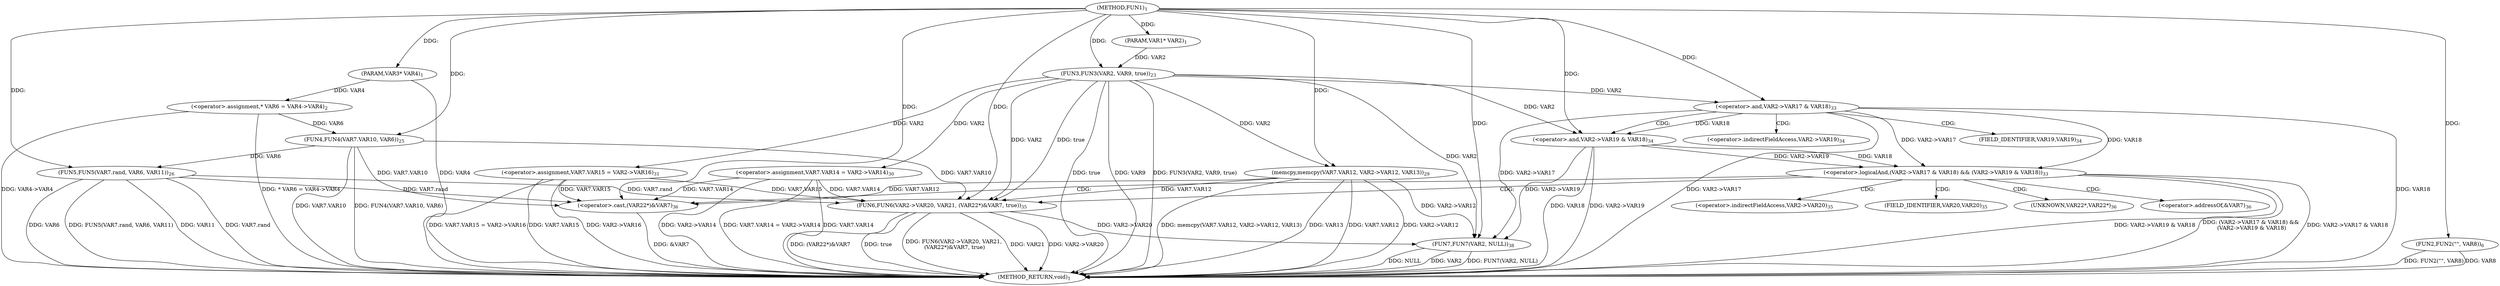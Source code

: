 digraph "FUN1" {  
"8" [label = <(METHOD,FUN1)<SUB>1</SUB>> ]
"85" [label = <(METHOD_RETURN,void)<SUB>1</SUB>> ]
"9" [label = <(PARAM,VAR1* VAR2)<SUB>1</SUB>> ]
"10" [label = <(PARAM,VAR3* VAR4)<SUB>1</SUB>> ]
"13" [label = <(&lt;operator&gt;.assignment,* VAR6 = VAR4-&gt;VAR4)<SUB>2</SUB>> ]
"19" [label = <(FUN2,FUN2(&quot;&quot;, VAR8))<SUB>6</SUB>> ]
"22" [label = <(FUN3,FUN3(VAR2, VAR9, true))<SUB>23</SUB>> ]
"26" [label = <(FUN4,FUN4(VAR7.VAR10, VAR6))<SUB>25</SUB>> ]
"31" [label = <(FUN5,FUN5(VAR7.rand, VAR6, VAR11))<SUB>26</SUB>> ]
"37" [label = <(memcpy,memcpy(VAR7.VAR12, VAR2-&gt;VAR12, VAR13))<SUB>29</SUB>> ]
"45" [label = <(&lt;operator&gt;.assignment,VAR7.VAR14 = VAR2-&gt;VAR14)<SUB>30</SUB>> ]
"52" [label = <(&lt;operator&gt;.assignment,VAR7.VAR15 = VAR2-&gt;VAR16)<SUB>31</SUB>> ]
"82" [label = <(FUN7,FUN7(VAR2, NULL))<SUB>38</SUB>> ]
"60" [label = <(&lt;operator&gt;.logicalAnd,(VAR2-&gt;VAR17 &amp; VAR18) &amp;&amp;
 (VAR2-&gt;VAR19 &amp; VAR18))<SUB>33</SUB>> ]
"72" [label = <(FUN6,FUN6(VAR2-&gt;VAR20, VAR21,
 (VAR22*)&amp;VAR7, true))<SUB>35</SUB>> ]
"61" [label = <(&lt;operator&gt;.and,VAR2-&gt;VAR17 &amp; VAR18)<SUB>33</SUB>> ]
"66" [label = <(&lt;operator&gt;.and,VAR2-&gt;VAR19 &amp; VAR18)<SUB>34</SUB>> ]
"77" [label = <(&lt;operator&gt;.cast,(VAR22*)&amp;VAR7)<SUB>36</SUB>> ]
"67" [label = <(&lt;operator&gt;.indirectFieldAccess,VAR2-&gt;VAR19)<SUB>34</SUB>> ]
"73" [label = <(&lt;operator&gt;.indirectFieldAccess,VAR2-&gt;VAR20)<SUB>35</SUB>> ]
"69" [label = <(FIELD_IDENTIFIER,VAR19,VAR19)<SUB>34</SUB>> ]
"75" [label = <(FIELD_IDENTIFIER,VAR20,VAR20)<SUB>35</SUB>> ]
"78" [label = <(UNKNOWN,VAR22*,VAR22*)<SUB>36</SUB>> ]
"79" [label = <(&lt;operator&gt;.addressOf,&amp;VAR7)<SUB>36</SUB>> ]
  "10" -> "85"  [ label = "DDG: VAR4"] 
  "13" -> "85"  [ label = "DDG: VAR4-&gt;VAR4"] 
  "13" -> "85"  [ label = "DDG: * VAR6 = VAR4-&gt;VAR4"] 
  "19" -> "85"  [ label = "DDG: FUN2(&quot;&quot;, VAR8)"] 
  "22" -> "85"  [ label = "DDG: true"] 
  "22" -> "85"  [ label = "DDG: FUN3(VAR2, VAR9, true)"] 
  "26" -> "85"  [ label = "DDG: VAR7.VAR10"] 
  "26" -> "85"  [ label = "DDG: FUN4(VAR7.VAR10, VAR6)"] 
  "31" -> "85"  [ label = "DDG: VAR7.rand"] 
  "31" -> "85"  [ label = "DDG: VAR6"] 
  "31" -> "85"  [ label = "DDG: FUN5(VAR7.rand, VAR6, VAR11)"] 
  "37" -> "85"  [ label = "DDG: VAR7.VAR12"] 
  "37" -> "85"  [ label = "DDG: VAR2-&gt;VAR12"] 
  "37" -> "85"  [ label = "DDG: memcpy(VAR7.VAR12, VAR2-&gt;VAR12, VAR13)"] 
  "45" -> "85"  [ label = "DDG: VAR7.VAR14"] 
  "45" -> "85"  [ label = "DDG: VAR2-&gt;VAR14"] 
  "45" -> "85"  [ label = "DDG: VAR7.VAR14 = VAR2-&gt;VAR14"] 
  "52" -> "85"  [ label = "DDG: VAR7.VAR15"] 
  "52" -> "85"  [ label = "DDG: VAR2-&gt;VAR16"] 
  "52" -> "85"  [ label = "DDG: VAR7.VAR15 = VAR2-&gt;VAR16"] 
  "61" -> "85"  [ label = "DDG: VAR2-&gt;VAR17"] 
  "61" -> "85"  [ label = "DDG: VAR18"] 
  "60" -> "85"  [ label = "DDG: VAR2-&gt;VAR17 &amp; VAR18"] 
  "66" -> "85"  [ label = "DDG: VAR2-&gt;VAR19"] 
  "66" -> "85"  [ label = "DDG: VAR18"] 
  "60" -> "85"  [ label = "DDG: VAR2-&gt;VAR19 &amp; VAR18"] 
  "60" -> "85"  [ label = "DDG: (VAR2-&gt;VAR17 &amp; VAR18) &amp;&amp;
 (VAR2-&gt;VAR19 &amp; VAR18)"] 
  "72" -> "85"  [ label = "DDG: VAR2-&gt;VAR20"] 
  "77" -> "85"  [ label = "DDG: &amp;VAR7"] 
  "72" -> "85"  [ label = "DDG: (VAR22*)&amp;VAR7"] 
  "72" -> "85"  [ label = "DDG: true"] 
  "72" -> "85"  [ label = "DDG: FUN6(VAR2-&gt;VAR20, VAR21,
 (VAR22*)&amp;VAR7, true)"] 
  "82" -> "85"  [ label = "DDG: VAR2"] 
  "82" -> "85"  [ label = "DDG: FUN7(VAR2, NULL)"] 
  "19" -> "85"  [ label = "DDG: VAR8"] 
  "31" -> "85"  [ label = "DDG: VAR11"] 
  "37" -> "85"  [ label = "DDG: VAR13"] 
  "22" -> "85"  [ label = "DDG: VAR9"] 
  "82" -> "85"  [ label = "DDG: NULL"] 
  "72" -> "85"  [ label = "DDG: VAR21"] 
  "8" -> "9"  [ label = "DDG: "] 
  "8" -> "10"  [ label = "DDG: "] 
  "10" -> "13"  [ label = "DDG: VAR4"] 
  "22" -> "45"  [ label = "DDG: VAR2"] 
  "22" -> "52"  [ label = "DDG: VAR2"] 
  "8" -> "19"  [ label = "DDG: "] 
  "9" -> "22"  [ label = "DDG: VAR2"] 
  "8" -> "22"  [ label = "DDG: "] 
  "13" -> "26"  [ label = "DDG: VAR6"] 
  "8" -> "26"  [ label = "DDG: "] 
  "26" -> "31"  [ label = "DDG: VAR6"] 
  "8" -> "31"  [ label = "DDG: "] 
  "22" -> "37"  [ label = "DDG: VAR2"] 
  "8" -> "37"  [ label = "DDG: "] 
  "22" -> "82"  [ label = "DDG: VAR2"] 
  "37" -> "82"  [ label = "DDG: VAR2-&gt;VAR12"] 
  "61" -> "82"  [ label = "DDG: VAR2-&gt;VAR17"] 
  "66" -> "82"  [ label = "DDG: VAR2-&gt;VAR19"] 
  "72" -> "82"  [ label = "DDG: VAR2-&gt;VAR20"] 
  "8" -> "82"  [ label = "DDG: "] 
  "61" -> "60"  [ label = "DDG: VAR2-&gt;VAR17"] 
  "61" -> "60"  [ label = "DDG: VAR18"] 
  "66" -> "60"  [ label = "DDG: VAR2-&gt;VAR19"] 
  "66" -> "60"  [ label = "DDG: VAR18"] 
  "22" -> "61"  [ label = "DDG: VAR2"] 
  "8" -> "61"  [ label = "DDG: "] 
  "22" -> "66"  [ label = "DDG: VAR2"] 
  "61" -> "66"  [ label = "DDG: VAR18"] 
  "8" -> "66"  [ label = "DDG: "] 
  "22" -> "72"  [ label = "DDG: VAR2"] 
  "8" -> "72"  [ label = "DDG: "] 
  "26" -> "72"  [ label = "DDG: VAR7.VAR10"] 
  "31" -> "72"  [ label = "DDG: VAR7.rand"] 
  "37" -> "72"  [ label = "DDG: VAR7.VAR12"] 
  "45" -> "72"  [ label = "DDG: VAR7.VAR14"] 
  "52" -> "72"  [ label = "DDG: VAR7.VAR15"] 
  "22" -> "72"  [ label = "DDG: true"] 
  "26" -> "77"  [ label = "DDG: VAR7.VAR10"] 
  "31" -> "77"  [ label = "DDG: VAR7.rand"] 
  "37" -> "77"  [ label = "DDG: VAR7.VAR12"] 
  "45" -> "77"  [ label = "DDG: VAR7.VAR14"] 
  "52" -> "77"  [ label = "DDG: VAR7.VAR15"] 
  "8" -> "77"  [ label = "DDG: "] 
  "60" -> "73"  [ label = "CDG: "] 
  "60" -> "77"  [ label = "CDG: "] 
  "60" -> "75"  [ label = "CDG: "] 
  "60" -> "72"  [ label = "CDG: "] 
  "60" -> "78"  [ label = "CDG: "] 
  "60" -> "79"  [ label = "CDG: "] 
  "61" -> "66"  [ label = "CDG: "] 
  "61" -> "69"  [ label = "CDG: "] 
  "61" -> "67"  [ label = "CDG: "] 
}
